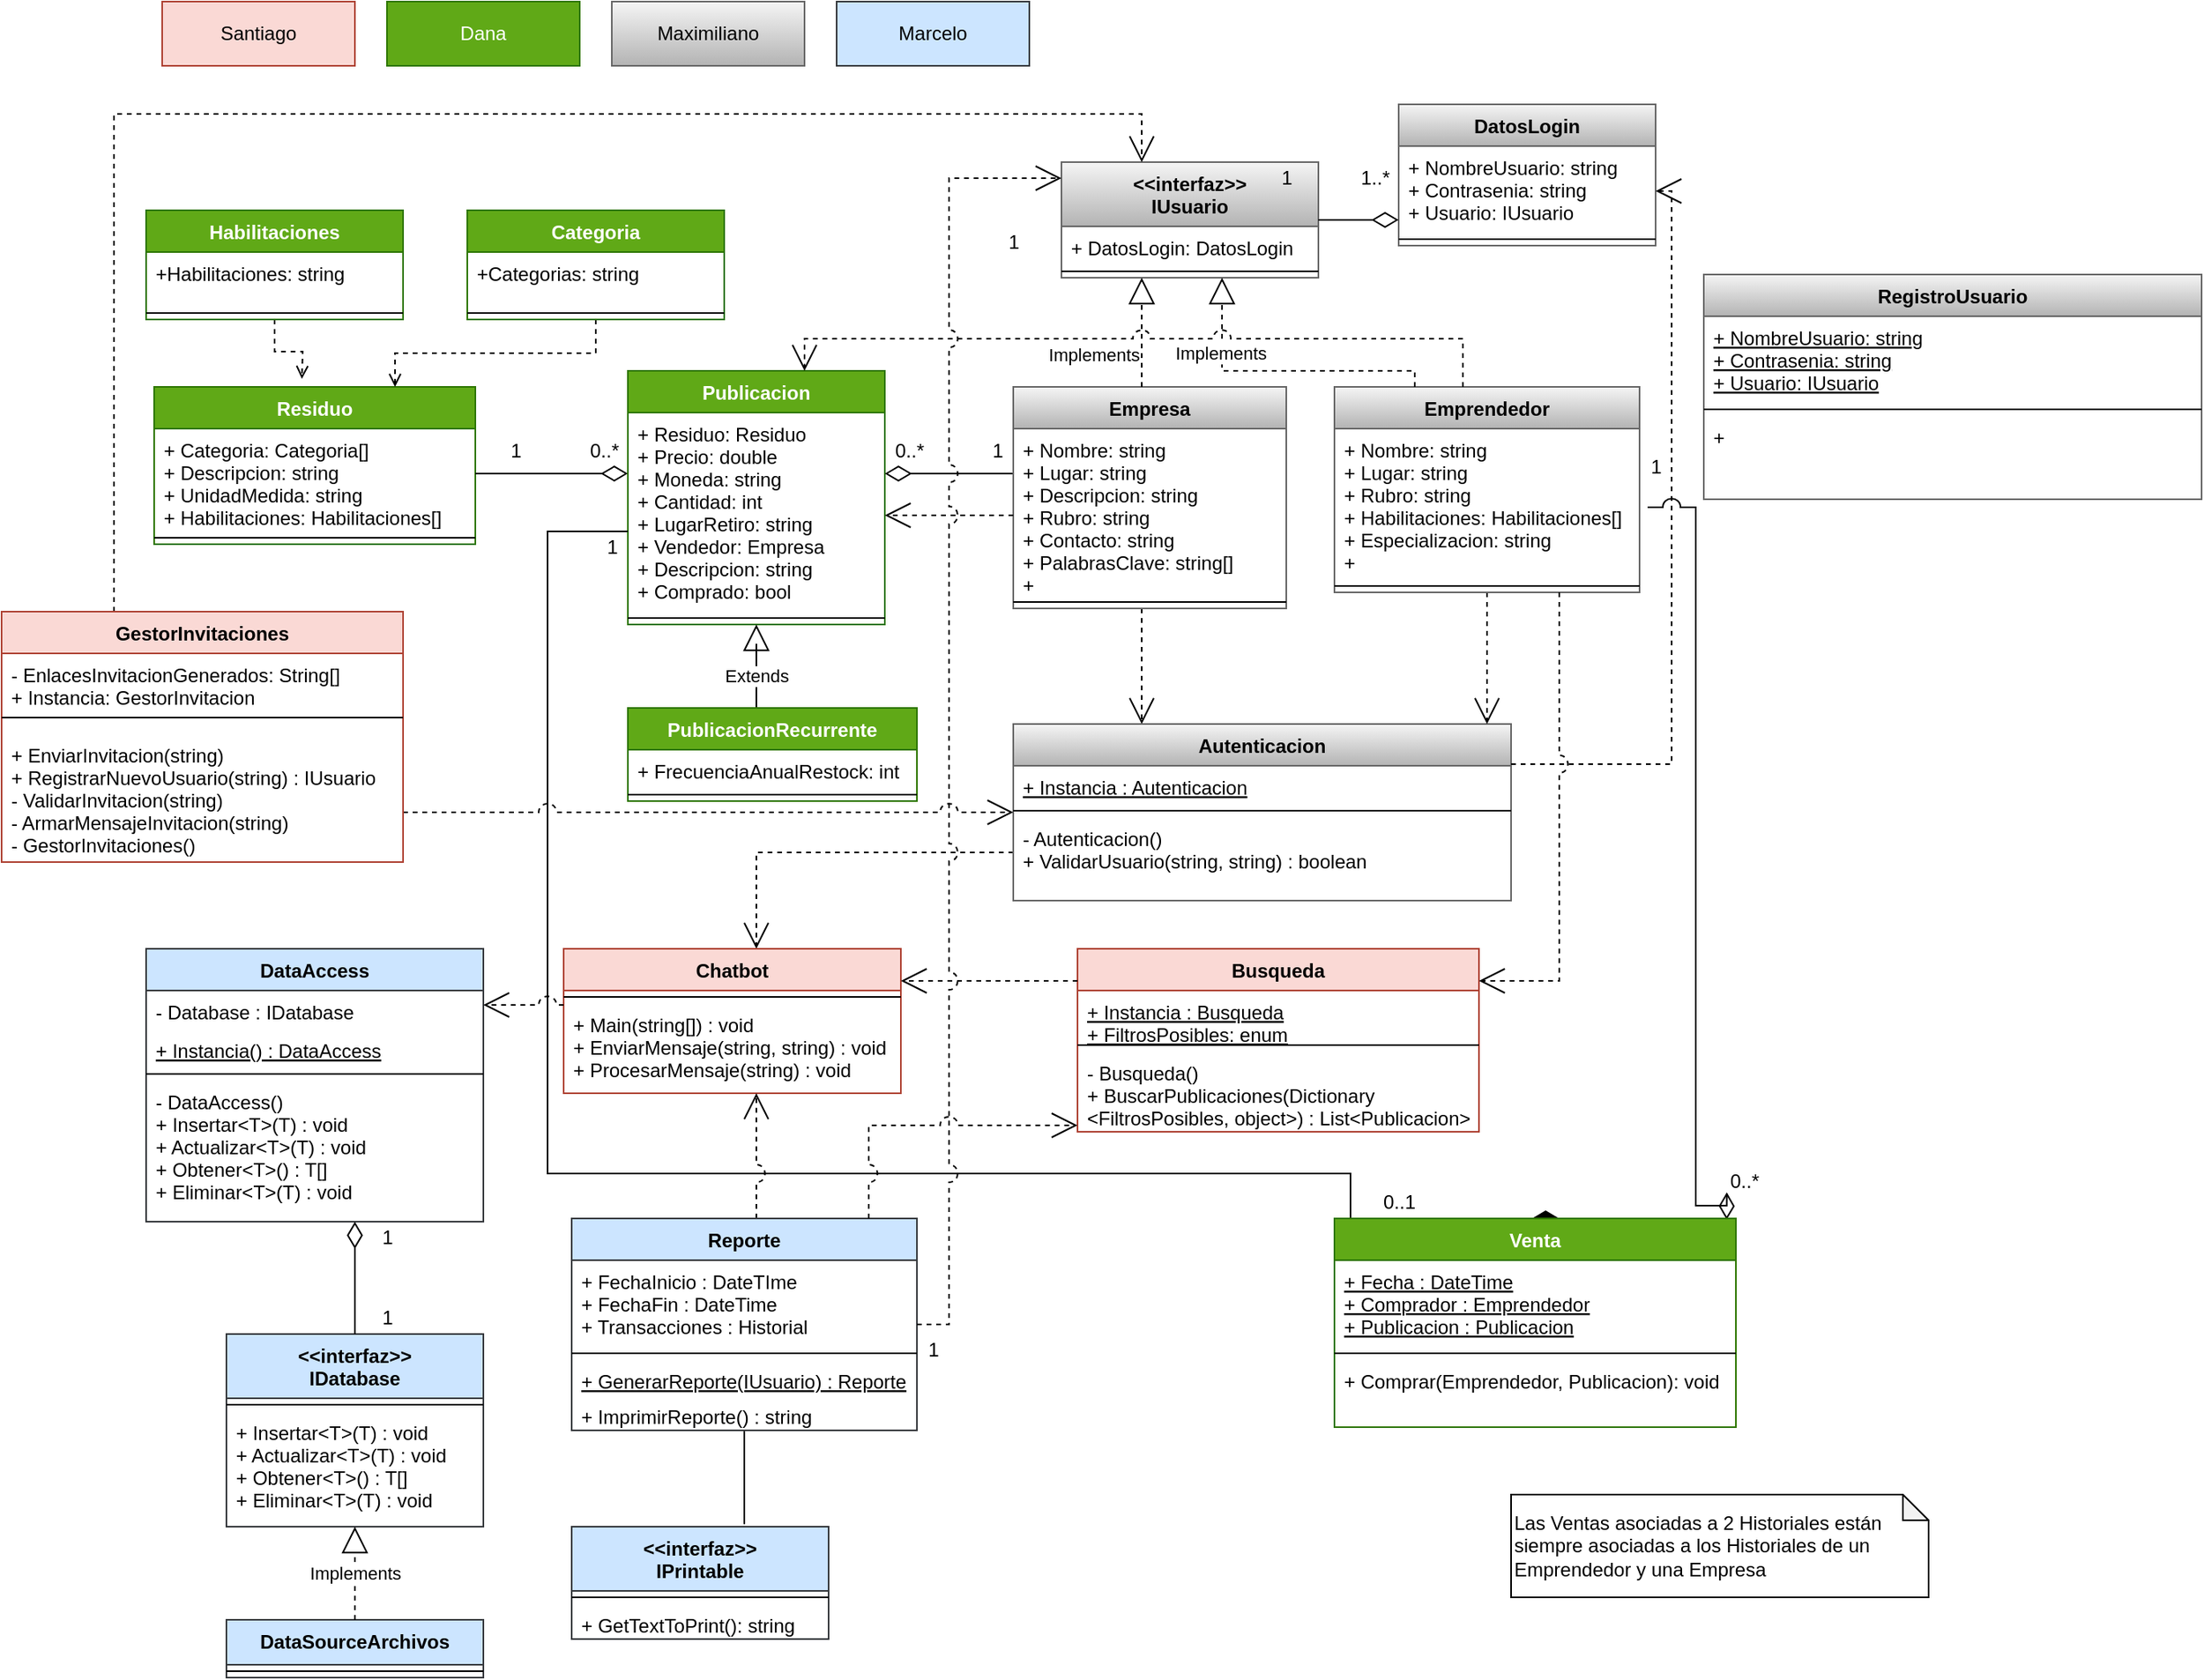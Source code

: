 <mxfile>
    <diagram id="C5RBs43oDa-KdzZeNtuy" name="Page-1">
        <mxGraphModel dx="1275" dy="1504" grid="1" gridSize="10" guides="1" tooltips="1" connect="1" arrows="1" fold="1" page="1" pageScale="1" pageWidth="827" pageHeight="1169" math="0" shadow="0">
            <root>
                <mxCell id="WIyWlLk6GJQsqaUBKTNV-0"/>
                <mxCell id="WIyWlLk6GJQsqaUBKTNV-1" parent="WIyWlLk6GJQsqaUBKTNV-0"/>
                <mxCell id="Sy4ABJMf8QMetGnbk_ve-0" value="Residuo" style="swimlane;fontStyle=1;align=center;verticalAlign=top;childLayout=stackLayout;horizontal=1;startSize=26;horizontalStack=0;resizeParent=1;resizeParentMax=0;resizeLast=0;collapsible=1;marginBottom=0;hachureGap=4;pointerEvents=0;fillColor=#60a917;strokeColor=#2D7600;fontColor=#ffffff;" parent="WIyWlLk6GJQsqaUBKTNV-1" vertex="1">
                    <mxGeometry x="85" y="80" width="200" height="98" as="geometry"/>
                </mxCell>
                <mxCell id="Sy4ABJMf8QMetGnbk_ve-1" value="+ Categoria: Categoria[]&#10;+ Descripcion: string&#10;+ UnidadMedida: string&#10;+ Habilitaciones: Habilitaciones[]" style="text;strokeColor=none;fillColor=none;align=left;verticalAlign=top;spacingLeft=4;spacingRight=4;overflow=hidden;rotatable=0;points=[[0,0.5],[1,0.5]];portConstraint=eastwest;" parent="Sy4ABJMf8QMetGnbk_ve-0" vertex="1">
                    <mxGeometry y="26" width="200" height="64" as="geometry"/>
                </mxCell>
                <mxCell id="Sy4ABJMf8QMetGnbk_ve-2" value="" style="line;strokeWidth=1;fillColor=none;align=left;verticalAlign=middle;spacingTop=-1;spacingLeft=3;spacingRight=3;rotatable=0;labelPosition=right;points=[];portConstraint=eastwest;" parent="Sy4ABJMf8QMetGnbk_ve-0" vertex="1">
                    <mxGeometry y="90" width="200" height="8" as="geometry"/>
                </mxCell>
                <mxCell id="Sy4ABJMf8QMetGnbk_ve-21" style="edgeStyle=orthogonalEdgeStyle;rounded=0;orthogonalLoop=1;jettySize=auto;html=1;endArrow=diamondThin;endFill=0;startSize=14;endSize=14;sourcePerimeterSpacing=0;targetPerimeterSpacing=0;" parent="WIyWlLk6GJQsqaUBKTNV-1" source="Sy4ABJMf8QMetGnbk_ve-0" target="Sy4ABJMf8QMetGnbk_ve-4" edge="1">
                    <mxGeometry relative="1" as="geometry">
                        <Array as="points">
                            <mxPoint x="330" y="134"/>
                            <mxPoint x="330" y="134"/>
                        </Array>
                    </mxGeometry>
                </mxCell>
                <mxCell id="Sy4ABJMf8QMetGnbk_ve-4" value="Publicacion" style="swimlane;fontStyle=1;align=center;verticalAlign=top;childLayout=stackLayout;horizontal=1;startSize=26;horizontalStack=0;resizeParent=1;resizeParentMax=0;resizeLast=0;collapsible=1;marginBottom=0;hachureGap=4;pointerEvents=0;fillColor=#60a917;strokeColor=#2D7600;fontColor=#ffffff;" parent="WIyWlLk6GJQsqaUBKTNV-1" vertex="1">
                    <mxGeometry x="380" y="70" width="160" height="158" as="geometry">
                        <mxRectangle x="380" y="80" width="100" height="26" as="alternateBounds"/>
                    </mxGeometry>
                </mxCell>
                <mxCell id="Sy4ABJMf8QMetGnbk_ve-5" value="+ Residuo: Residuo&#10;+ Precio: double&#10;+ Moneda: string&#10;+ Cantidad: int&#10;+ LugarRetiro: string&#10;+ Vendedor: Empresa&#10;+ Descripcion: string&#10;+ Comprado: bool" style="text;strokeColor=none;fillColor=none;align=left;verticalAlign=top;spacingLeft=4;spacingRight=4;overflow=hidden;rotatable=0;points=[[0,0.5],[1,0.5]];portConstraint=eastwest;" parent="Sy4ABJMf8QMetGnbk_ve-4" vertex="1">
                    <mxGeometry y="26" width="160" height="124" as="geometry"/>
                </mxCell>
                <mxCell id="Sy4ABJMf8QMetGnbk_ve-6" value="" style="line;strokeWidth=1;fillColor=none;align=left;verticalAlign=middle;spacingTop=-1;spacingLeft=3;spacingRight=3;rotatable=0;labelPosition=right;points=[];portConstraint=eastwest;" parent="Sy4ABJMf8QMetGnbk_ve-4" vertex="1">
                    <mxGeometry y="150" width="160" height="8" as="geometry"/>
                </mxCell>
                <mxCell id="Sy4ABJMf8QMetGnbk_ve-22" value="Extends" style="edgeStyle=orthogonalEdgeStyle;rounded=0;orthogonalLoop=1;jettySize=auto;html=1;endArrow=block;endFill=0;startSize=14;endSize=14;sourcePerimeterSpacing=0;targetPerimeterSpacing=0;" parent="WIyWlLk6GJQsqaUBKTNV-1" source="Sy4ABJMf8QMetGnbk_ve-8" target="Sy4ABJMf8QMetGnbk_ve-4" edge="1">
                    <mxGeometry x="-0.231" relative="1" as="geometry">
                        <Array as="points">
                            <mxPoint x="460" y="240"/>
                            <mxPoint x="460" y="240"/>
                        </Array>
                        <mxPoint as="offset"/>
                    </mxGeometry>
                </mxCell>
                <mxCell id="Sy4ABJMf8QMetGnbk_ve-8" value="PublicacionRecurrente" style="swimlane;fontStyle=1;align=center;verticalAlign=top;childLayout=stackLayout;horizontal=1;startSize=26;horizontalStack=0;resizeParent=1;resizeParentMax=0;resizeLast=0;collapsible=1;marginBottom=0;hachureGap=4;pointerEvents=0;fillColor=#60a917;strokeColor=#2D7600;fontColor=#ffffff;" parent="WIyWlLk6GJQsqaUBKTNV-1" vertex="1">
                    <mxGeometry x="380" y="280" width="180" height="58" as="geometry"/>
                </mxCell>
                <mxCell id="Sy4ABJMf8QMetGnbk_ve-9" value="+ FrecuenciaAnualRestock: int" style="text;strokeColor=none;fillColor=none;align=left;verticalAlign=top;spacingLeft=4;spacingRight=4;overflow=hidden;rotatable=0;points=[[0,0.5],[1,0.5]];portConstraint=eastwest;" parent="Sy4ABJMf8QMetGnbk_ve-8" vertex="1">
                    <mxGeometry y="26" width="180" height="24" as="geometry"/>
                </mxCell>
                <mxCell id="Sy4ABJMf8QMetGnbk_ve-10" value="" style="line;strokeWidth=1;fillColor=none;align=left;verticalAlign=middle;spacingTop=-1;spacingLeft=3;spacingRight=3;rotatable=0;labelPosition=right;points=[];portConstraint=eastwest;" parent="Sy4ABJMf8QMetGnbk_ve-8" vertex="1">
                    <mxGeometry y="50" width="180" height="8" as="geometry"/>
                </mxCell>
                <mxCell id="Sy4ABJMf8QMetGnbk_ve-25" style="edgeStyle=orthogonalEdgeStyle;rounded=0;orthogonalLoop=1;jettySize=auto;html=1;endArrow=diamondThin;endFill=0;startSize=14;endSize=14;sourcePerimeterSpacing=0;targetPerimeterSpacing=0;" parent="WIyWlLk6GJQsqaUBKTNV-1" source="Sy4ABJMf8QMetGnbk_ve-14" target="Sy4ABJMf8QMetGnbk_ve-4" edge="1">
                    <mxGeometry relative="1" as="geometry">
                        <Array as="points">
                            <mxPoint x="600" y="134"/>
                            <mxPoint x="600" y="134"/>
                        </Array>
                    </mxGeometry>
                </mxCell>
                <mxCell id="Sy4ABJMf8QMetGnbk_ve-28" style="edgeStyle=orthogonalEdgeStyle;rounded=0;orthogonalLoop=1;jettySize=auto;html=1;endArrow=open;endFill=0;startSize=14;endSize=14;sourcePerimeterSpacing=0;targetPerimeterSpacing=0;dashed=1;" parent="WIyWlLk6GJQsqaUBKTNV-1" source="Sy4ABJMf8QMetGnbk_ve-14" target="Sy4ABJMf8QMetGnbk_ve-17" edge="1">
                    <mxGeometry relative="1" as="geometry">
                        <mxPoint x="700" y="270" as="targetPoint"/>
                        <Array as="points">
                            <mxPoint x="700" y="240"/>
                            <mxPoint x="700" y="240"/>
                        </Array>
                    </mxGeometry>
                </mxCell>
                <mxCell id="Sy4ABJMf8QMetGnbk_ve-14" value="Empresa" style="swimlane;fontStyle=1;align=center;verticalAlign=top;childLayout=stackLayout;horizontal=1;startSize=26;horizontalStack=0;resizeParent=1;resizeParentMax=0;resizeLast=0;collapsible=1;marginBottom=0;hachureGap=4;pointerEvents=0;gradientColor=#b3b3b3;fillColor=#f5f5f5;strokeColor=#666666;" parent="WIyWlLk6GJQsqaUBKTNV-1" vertex="1">
                    <mxGeometry x="620" y="80" width="170" height="138" as="geometry"/>
                </mxCell>
                <mxCell id="Sy4ABJMf8QMetGnbk_ve-15" value="+ Nombre: string&#10;+ Lugar: string&#10;+ Descripcion: string&#10;+ Rubro: string&#10;+ Contacto: string&#10;+ PalabrasClave: string[]&#10;+ " style="text;strokeColor=none;fillColor=none;align=left;verticalAlign=top;spacingLeft=4;spacingRight=4;overflow=hidden;rotatable=0;points=[[0,0.5],[1,0.5]];portConstraint=eastwest;" parent="Sy4ABJMf8QMetGnbk_ve-14" vertex="1">
                    <mxGeometry y="26" width="170" height="104" as="geometry"/>
                </mxCell>
                <mxCell id="Sy4ABJMf8QMetGnbk_ve-16" value="" style="line;strokeWidth=1;fillColor=none;align=left;verticalAlign=middle;spacingTop=-1;spacingLeft=3;spacingRight=3;rotatable=0;labelPosition=right;points=[];portConstraint=eastwest;" parent="Sy4ABJMf8QMetGnbk_ve-14" vertex="1">
                    <mxGeometry y="130" width="170" height="8" as="geometry"/>
                </mxCell>
                <mxCell id="Sy4ABJMf8QMetGnbk_ve-117" style="edgeStyle=orthogonalEdgeStyle;rounded=0;jumpStyle=arc;jumpSize=11;orthogonalLoop=1;jettySize=auto;html=1;dashed=1;endArrow=open;endFill=0;startSize=14;endSize=14;sourcePerimeterSpacing=0;targetPerimeterSpacing=0;" parent="WIyWlLk6GJQsqaUBKTNV-1" source="Sy4ABJMf8QMetGnbk_ve-17" target="Sy4ABJMf8QMetGnbk_ve-45" edge="1">
                    <mxGeometry relative="1" as="geometry">
                        <Array as="points">
                            <mxPoint x="460" y="370"/>
                        </Array>
                    </mxGeometry>
                </mxCell>
                <mxCell id="Sy4ABJMf8QMetGnbk_ve-17" value="Autenticacion" style="swimlane;fontStyle=1;align=center;verticalAlign=top;childLayout=stackLayout;horizontal=1;startSize=26;horizontalStack=0;resizeParent=1;resizeParentMax=0;resizeLast=0;collapsible=1;marginBottom=0;hachureGap=4;pointerEvents=0;fillColor=#f5f5f5;strokeColor=#666666;gradientColor=#b3b3b3;" parent="WIyWlLk6GJQsqaUBKTNV-1" vertex="1">
                    <mxGeometry x="620" y="290" width="310" height="110" as="geometry"/>
                </mxCell>
                <mxCell id="Sy4ABJMf8QMetGnbk_ve-18" value="+ Instancia : Autenticacion" style="text;strokeColor=none;fillColor=none;align=left;verticalAlign=top;spacingLeft=4;spacingRight=4;overflow=hidden;rotatable=0;points=[[0,0.5],[1,0.5]];portConstraint=eastwest;fontStyle=4" parent="Sy4ABJMf8QMetGnbk_ve-17" vertex="1">
                    <mxGeometry y="26" width="310" height="24" as="geometry"/>
                </mxCell>
                <mxCell id="Sy4ABJMf8QMetGnbk_ve-19" value="" style="line;strokeWidth=1;fillColor=none;align=left;verticalAlign=middle;spacingTop=-1;spacingLeft=3;spacingRight=3;rotatable=0;labelPosition=right;points=[];portConstraint=eastwest;" parent="Sy4ABJMf8QMetGnbk_ve-17" vertex="1">
                    <mxGeometry y="50" width="310" height="8" as="geometry"/>
                </mxCell>
                <mxCell id="Sy4ABJMf8QMetGnbk_ve-20" value="- Autenticacion()&#10;+ ValidarUsuario(string, string) : boolean" style="text;strokeColor=none;fillColor=none;align=left;verticalAlign=top;spacingLeft=4;spacingRight=4;overflow=hidden;rotatable=0;points=[[0,0.5],[1,0.5]];portConstraint=eastwest;" parent="Sy4ABJMf8QMetGnbk_ve-17" vertex="1">
                    <mxGeometry y="58" width="310" height="52" as="geometry"/>
                </mxCell>
                <mxCell id="Sy4ABJMf8QMetGnbk_ve-23" value="1" style="text;html=1;align=center;verticalAlign=middle;resizable=0;points=[];autosize=1;strokeColor=none;fillColor=none;" parent="WIyWlLk6GJQsqaUBKTNV-1" vertex="1">
                    <mxGeometry x="300" y="110" width="20" height="20" as="geometry"/>
                </mxCell>
                <mxCell id="Sy4ABJMf8QMetGnbk_ve-24" value="0..*" style="text;html=1;align=center;verticalAlign=middle;resizable=0;points=[];autosize=1;strokeColor=none;fillColor=none;" parent="WIyWlLk6GJQsqaUBKTNV-1" vertex="1">
                    <mxGeometry x="350" y="110" width="30" height="20" as="geometry"/>
                </mxCell>
                <mxCell id="Sy4ABJMf8QMetGnbk_ve-26" value="0..*" style="text;html=1;align=center;verticalAlign=middle;resizable=0;points=[];autosize=1;strokeColor=none;fillColor=none;" parent="WIyWlLk6GJQsqaUBKTNV-1" vertex="1">
                    <mxGeometry x="540" y="110" width="30" height="20" as="geometry"/>
                </mxCell>
                <mxCell id="Sy4ABJMf8QMetGnbk_ve-27" value="1" style="text;html=1;align=center;verticalAlign=middle;resizable=0;points=[];autosize=1;strokeColor=none;fillColor=none;" parent="WIyWlLk6GJQsqaUBKTNV-1" vertex="1">
                    <mxGeometry x="600" y="110" width="20" height="20" as="geometry"/>
                </mxCell>
                <mxCell id="Sy4ABJMf8QMetGnbk_ve-35" style="edgeStyle=orthogonalEdgeStyle;rounded=0;orthogonalLoop=1;jettySize=auto;html=1;dashed=1;endArrow=open;endFill=0;startSize=14;endSize=14;sourcePerimeterSpacing=0;targetPerimeterSpacing=0;" parent="WIyWlLk6GJQsqaUBKTNV-1" source="Sy4ABJMf8QMetGnbk_ve-29" target="Sy4ABJMf8QMetGnbk_ve-17" edge="1">
                    <mxGeometry relative="1" as="geometry">
                        <Array as="points">
                            <mxPoint x="870" y="200"/>
                            <mxPoint x="870" y="200"/>
                        </Array>
                    </mxGeometry>
                </mxCell>
                <mxCell id="Sy4ABJMf8QMetGnbk_ve-29" value="Emprendedor" style="swimlane;fontStyle=1;align=center;verticalAlign=top;childLayout=stackLayout;horizontal=1;startSize=26;horizontalStack=0;resizeParent=1;resizeParentMax=0;resizeLast=0;collapsible=1;marginBottom=0;hachureGap=4;pointerEvents=0;gradientColor=#b3b3b3;fillColor=#f5f5f5;strokeColor=#666666;" parent="WIyWlLk6GJQsqaUBKTNV-1" vertex="1">
                    <mxGeometry x="820" y="80" width="190" height="128" as="geometry"/>
                </mxCell>
                <mxCell id="Sy4ABJMf8QMetGnbk_ve-30" value="+ Nombre: string&#10;+ Lugar: string&#10;+ Rubro: string&#10;+ Habilitaciones: Habilitaciones[]&#10;+ Especializacion: string&#10;+" style="text;strokeColor=none;fillColor=none;align=left;verticalAlign=top;spacingLeft=4;spacingRight=4;overflow=hidden;rotatable=0;points=[[0,0.5],[1,0.5]];portConstraint=eastwest;" parent="Sy4ABJMf8QMetGnbk_ve-29" vertex="1">
                    <mxGeometry y="26" width="190" height="94" as="geometry"/>
                </mxCell>
                <mxCell id="Sy4ABJMf8QMetGnbk_ve-31" value="" style="line;strokeWidth=1;fillColor=none;align=left;verticalAlign=middle;spacingTop=-1;spacingLeft=3;spacingRight=3;rotatable=0;labelPosition=right;points=[];portConstraint=eastwest;" parent="Sy4ABJMf8QMetGnbk_ve-29" vertex="1">
                    <mxGeometry y="120" width="190" height="8" as="geometry"/>
                </mxCell>
                <mxCell id="Sy4ABJMf8QMetGnbk_ve-32" value="&lt;&lt;interfaz&gt;&gt;&#10;IUsuario" style="swimlane;fontStyle=1;align=center;verticalAlign=top;childLayout=stackLayout;horizontal=1;startSize=40;horizontalStack=0;resizeParent=1;resizeParentMax=0;resizeLast=0;collapsible=1;marginBottom=0;hachureGap=4;pointerEvents=0;gradientColor=#b3b3b3;fillColor=#f5f5f5;strokeColor=#666666;" parent="WIyWlLk6GJQsqaUBKTNV-1" vertex="1">
                    <mxGeometry x="650" y="-60" width="160" height="72" as="geometry"/>
                </mxCell>
                <mxCell id="Sy4ABJMf8QMetGnbk_ve-33" value="+ DatosLogin: DatosLogin" style="text;strokeColor=none;fillColor=none;align=left;verticalAlign=top;spacingLeft=4;spacingRight=4;overflow=hidden;rotatable=0;points=[[0,0.5],[1,0.5]];portConstraint=eastwest;" parent="Sy4ABJMf8QMetGnbk_ve-32" vertex="1">
                    <mxGeometry y="40" width="160" height="24" as="geometry"/>
                </mxCell>
                <mxCell id="Sy4ABJMf8QMetGnbk_ve-34" value="" style="line;strokeWidth=1;fillColor=none;align=left;verticalAlign=middle;spacingTop=-1;spacingLeft=3;spacingRight=3;rotatable=0;labelPosition=right;points=[];portConstraint=eastwest;" parent="Sy4ABJMf8QMetGnbk_ve-32" vertex="1">
                    <mxGeometry y="64" width="160" height="8" as="geometry"/>
                </mxCell>
                <mxCell id="Sy4ABJMf8QMetGnbk_ve-36" value="Implements" style="edgeStyle=orthogonalEdgeStyle;rounded=0;orthogonalLoop=1;jettySize=auto;html=1;endArrow=block;endFill=0;startSize=14;endSize=14;sourcePerimeterSpacing=0;targetPerimeterSpacing=0;dashed=1;" parent="WIyWlLk6GJQsqaUBKTNV-1" source="Sy4ABJMf8QMetGnbk_ve-14" target="Sy4ABJMf8QMetGnbk_ve-32" edge="1">
                    <mxGeometry x="-0.412" y="30" relative="1" as="geometry">
                        <mxPoint x="470" y="270" as="sourcePoint"/>
                        <mxPoint x="470" y="198" as="targetPoint"/>
                        <Array as="points">
                            <mxPoint x="700" y="40"/>
                            <mxPoint x="700" y="40"/>
                        </Array>
                        <mxPoint as="offset"/>
                    </mxGeometry>
                </mxCell>
                <mxCell id="Sy4ABJMf8QMetGnbk_ve-37" style="edgeStyle=orthogonalEdgeStyle;rounded=0;orthogonalLoop=1;jettySize=auto;html=1;endArrow=block;endFill=0;startSize=14;endSize=14;sourcePerimeterSpacing=0;targetPerimeterSpacing=0;dashed=1;" parent="WIyWlLk6GJQsqaUBKTNV-1" source="Sy4ABJMf8QMetGnbk_ve-29" target="Sy4ABJMf8QMetGnbk_ve-32" edge="1">
                    <mxGeometry relative="1" as="geometry">
                        <mxPoint x="710" y="90" as="sourcePoint"/>
                        <mxPoint x="710" y="22" as="targetPoint"/>
                        <Array as="points">
                            <mxPoint x="870" y="70"/>
                            <mxPoint x="750" y="70"/>
                        </Array>
                    </mxGeometry>
                </mxCell>
                <mxCell id="n3mDDNpbBrynmApSV0Kz-1" value="Implements" style="edgeLabel;html=1;align=center;verticalAlign=middle;resizable=0;points=[];" parent="Sy4ABJMf8QMetGnbk_ve-37" vertex="1" connectable="0">
                    <mxGeometry x="0.5" y="1" relative="1" as="geometry">
                        <mxPoint as="offset"/>
                    </mxGeometry>
                </mxCell>
                <mxCell id="Sy4ABJMf8QMetGnbk_ve-38" value="DatosLogin" style="swimlane;fontStyle=1;align=center;verticalAlign=top;childLayout=stackLayout;horizontal=1;startSize=26;horizontalStack=0;resizeParent=1;resizeParentMax=0;resizeLast=0;collapsible=1;marginBottom=0;hachureGap=4;pointerEvents=0;gradientColor=#b3b3b3;fillColor=#f5f5f5;strokeColor=#666666;" parent="WIyWlLk6GJQsqaUBKTNV-1" vertex="1">
                    <mxGeometry x="860" y="-96" width="160" height="88" as="geometry"/>
                </mxCell>
                <mxCell id="Sy4ABJMf8QMetGnbk_ve-39" value="+ NombreUsuario: string&#10;+ Contrasenia: string&#10;+ Usuario: IUsuario" style="text;strokeColor=none;fillColor=none;align=left;verticalAlign=top;spacingLeft=4;spacingRight=4;overflow=hidden;rotatable=0;points=[[0,0.5],[1,0.5]];portConstraint=eastwest;" parent="Sy4ABJMf8QMetGnbk_ve-38" vertex="1">
                    <mxGeometry y="26" width="160" height="54" as="geometry"/>
                </mxCell>
                <mxCell id="Sy4ABJMf8QMetGnbk_ve-40" value="" style="line;strokeWidth=1;fillColor=none;align=left;verticalAlign=middle;spacingTop=-1;spacingLeft=3;spacingRight=3;rotatable=0;labelPosition=right;points=[];portConstraint=eastwest;" parent="Sy4ABJMf8QMetGnbk_ve-38" vertex="1">
                    <mxGeometry y="80" width="160" height="8" as="geometry"/>
                </mxCell>
                <mxCell id="Sy4ABJMf8QMetGnbk_ve-42" style="edgeStyle=orthogonalEdgeStyle;rounded=0;orthogonalLoop=1;jettySize=auto;html=1;endArrow=diamondThin;endFill=0;startSize=14;endSize=14;sourcePerimeterSpacing=0;targetPerimeterSpacing=0;" parent="WIyWlLk6GJQsqaUBKTNV-1" source="Sy4ABJMf8QMetGnbk_ve-32" target="Sy4ABJMf8QMetGnbk_ve-38" edge="1">
                    <mxGeometry relative="1" as="geometry">
                        <mxPoint x="310" y="144" as="sourcePoint"/>
                        <mxPoint x="390" y="144" as="targetPoint"/>
                        <Array as="points">
                            <mxPoint x="810" y="-30"/>
                            <mxPoint x="810" y="-30"/>
                        </Array>
                    </mxGeometry>
                </mxCell>
                <mxCell id="Sy4ABJMf8QMetGnbk_ve-43" value="1" style="text;html=1;align=center;verticalAlign=middle;resizable=0;points=[];autosize=1;strokeColor=none;fillColor=none;" parent="WIyWlLk6GJQsqaUBKTNV-1" vertex="1">
                    <mxGeometry x="780" y="-60" width="20" height="20" as="geometry"/>
                </mxCell>
                <mxCell id="Sy4ABJMf8QMetGnbk_ve-44" value="1..*" style="text;html=1;align=center;verticalAlign=middle;resizable=0;points=[];autosize=1;strokeColor=none;fillColor=none;" parent="WIyWlLk6GJQsqaUBKTNV-1" vertex="1">
                    <mxGeometry x="830" y="-60" width="30" height="20" as="geometry"/>
                </mxCell>
                <mxCell id="Sy4ABJMf8QMetGnbk_ve-45" value="Chatbot" style="swimlane;fontStyle=1;align=center;verticalAlign=top;childLayout=stackLayout;horizontal=1;startSize=26;horizontalStack=0;resizeParent=1;resizeParentMax=0;resizeLast=0;collapsible=1;marginBottom=0;hachureGap=4;pointerEvents=0;fillColor=#fad9d5;strokeColor=#ae4132;" parent="WIyWlLk6GJQsqaUBKTNV-1" vertex="1">
                    <mxGeometry x="340" y="430" width="210" height="90" as="geometry"/>
                </mxCell>
                <mxCell id="Sy4ABJMf8QMetGnbk_ve-47" value="" style="line;strokeWidth=1;fillColor=none;align=left;verticalAlign=middle;spacingTop=-1;spacingLeft=3;spacingRight=3;rotatable=0;labelPosition=right;points=[];portConstraint=eastwest;" parent="Sy4ABJMf8QMetGnbk_ve-45" vertex="1">
                    <mxGeometry y="26" width="210" height="8" as="geometry"/>
                </mxCell>
                <mxCell id="Sy4ABJMf8QMetGnbk_ve-48" value="+ Main(string[]) : void&#10;+ EnviarMensaje(string, string) : void&#10;+ ProcesarMensaje(string) : void" style="text;strokeColor=none;fillColor=none;align=left;verticalAlign=top;spacingLeft=4;spacingRight=4;overflow=hidden;rotatable=0;points=[[0,0.5],[1,0.5]];portConstraint=eastwest;" parent="Sy4ABJMf8QMetGnbk_ve-45" vertex="1">
                    <mxGeometry y="34" width="210" height="56" as="geometry"/>
                </mxCell>
                <mxCell id="Sy4ABJMf8QMetGnbk_ve-49" value="Busqueda" style="swimlane;fontStyle=1;align=center;verticalAlign=top;childLayout=stackLayout;horizontal=1;startSize=26;horizontalStack=0;resizeParent=1;resizeParentMax=0;resizeLast=0;collapsible=1;marginBottom=0;hachureGap=4;pointerEvents=0;fillColor=#fad9d5;strokeColor=#ae4132;" parent="WIyWlLk6GJQsqaUBKTNV-1" vertex="1">
                    <mxGeometry x="660" y="430" width="250" height="114" as="geometry"/>
                </mxCell>
                <mxCell id="Sy4ABJMf8QMetGnbk_ve-55" value="+ Instancia : Busqueda&#10;+ FiltrosPosibles: enum" style="text;strokeColor=none;fillColor=none;align=left;verticalAlign=top;spacingLeft=4;spacingRight=4;overflow=hidden;rotatable=0;points=[[0,0.5],[1,0.5]];portConstraint=eastwest;fontStyle=4" parent="Sy4ABJMf8QMetGnbk_ve-49" vertex="1">
                    <mxGeometry y="26" width="250" height="30" as="geometry"/>
                </mxCell>
                <mxCell id="Sy4ABJMf8QMetGnbk_ve-50" value="" style="line;strokeWidth=1;fillColor=none;align=left;verticalAlign=middle;spacingTop=-1;spacingLeft=3;spacingRight=3;rotatable=0;labelPosition=right;points=[];portConstraint=eastwest;" parent="Sy4ABJMf8QMetGnbk_ve-49" vertex="1">
                    <mxGeometry y="56" width="250" height="8" as="geometry"/>
                </mxCell>
                <mxCell id="Sy4ABJMf8QMetGnbk_ve-51" value="- Busqueda()&#10;+ BuscarPublicaciones(Dictionary&#10;&lt;FiltrosPosibles, object&gt;) : List&lt;Publicacion&gt;" style="text;strokeColor=none;fillColor=none;align=left;verticalAlign=top;spacingLeft=4;spacingRight=4;overflow=hidden;rotatable=0;points=[[0,0.5],[1,0.5]];portConstraint=eastwest;" parent="Sy4ABJMf8QMetGnbk_ve-49" vertex="1">
                    <mxGeometry y="64" width="250" height="50" as="geometry"/>
                </mxCell>
                <mxCell id="Sy4ABJMf8QMetGnbk_ve-57" style="edgeStyle=orthogonalEdgeStyle;rounded=0;orthogonalLoop=1;jettySize=auto;html=1;dashed=1;endArrow=open;endFill=0;startSize=14;endSize=14;sourcePerimeterSpacing=0;targetPerimeterSpacing=0;" parent="WIyWlLk6GJQsqaUBKTNV-1" source="Sy4ABJMf8QMetGnbk_ve-17" target="Sy4ABJMf8QMetGnbk_ve-38" edge="1">
                    <mxGeometry relative="1" as="geometry">
                        <mxPoint x="880" y="198" as="sourcePoint"/>
                        <mxPoint x="880" y="270" as="targetPoint"/>
                        <Array as="points">
                            <mxPoint x="1030" y="315"/>
                            <mxPoint x="1030" y="-42"/>
                        </Array>
                    </mxGeometry>
                </mxCell>
                <mxCell id="Sy4ABJMf8QMetGnbk_ve-58" style="edgeStyle=orthogonalEdgeStyle;rounded=0;orthogonalLoop=1;jettySize=auto;html=1;endArrow=open;endFill=0;startSize=14;endSize=14;sourcePerimeterSpacing=0;targetPerimeterSpacing=0;dashed=1;" parent="WIyWlLk6GJQsqaUBKTNV-1" source="Sy4ABJMf8QMetGnbk_ve-49" target="Sy4ABJMf8QMetGnbk_ve-45" edge="1">
                    <mxGeometry relative="1" as="geometry">
                        <mxPoint x="710" y="198" as="sourcePoint"/>
                        <mxPoint x="710" y="270" as="targetPoint"/>
                        <Array as="points">
                            <mxPoint x="630" y="450"/>
                            <mxPoint x="630" y="450"/>
                        </Array>
                    </mxGeometry>
                </mxCell>
                <mxCell id="Sy4ABJMf8QMetGnbk_ve-59" value="&lt;&lt;interfaz&gt;&gt;&#10;IDatabase" style="swimlane;fontStyle=1;align=center;verticalAlign=top;childLayout=stackLayout;horizontal=1;startSize=40;horizontalStack=0;resizeParent=1;resizeParentMax=0;resizeLast=0;collapsible=1;marginBottom=0;hachureGap=4;pointerEvents=0;fillColor=#cce5ff;strokeColor=#36393d;" parent="WIyWlLk6GJQsqaUBKTNV-1" vertex="1">
                    <mxGeometry x="130" y="670" width="160" height="120" as="geometry"/>
                </mxCell>
                <mxCell id="Sy4ABJMf8QMetGnbk_ve-61" value="" style="line;strokeWidth=1;fillColor=none;align=left;verticalAlign=middle;spacingTop=-1;spacingLeft=3;spacingRight=3;rotatable=0;labelPosition=right;points=[];portConstraint=eastwest;" parent="Sy4ABJMf8QMetGnbk_ve-59" vertex="1">
                    <mxGeometry y="40" width="160" height="8" as="geometry"/>
                </mxCell>
                <mxCell id="Sy4ABJMf8QMetGnbk_ve-62" value="+ Insertar&lt;T&gt;(T) : void&#10;+ Actualizar&lt;T&gt;(T) : void&#10;+ Obtener&lt;T&gt;() : T[]&#10;+ Eliminar&lt;T&gt;(T) : void" style="text;strokeColor=none;fillColor=none;align=left;verticalAlign=top;spacingLeft=4;spacingRight=4;overflow=hidden;rotatable=0;points=[[0,0.5],[1,0.5]];portConstraint=eastwest;" parent="Sy4ABJMf8QMetGnbk_ve-59" vertex="1">
                    <mxGeometry y="48" width="160" height="72" as="geometry"/>
                </mxCell>
                <mxCell id="Sy4ABJMf8QMetGnbk_ve-63" value="DataSourceArchivos" style="swimlane;fontStyle=1;align=center;verticalAlign=top;childLayout=stackLayout;horizontal=1;startSize=28;horizontalStack=0;resizeParent=1;resizeParentMax=0;resizeLast=0;collapsible=1;marginBottom=0;hachureGap=4;pointerEvents=0;fillColor=#cce5ff;strokeColor=#36393d;" parent="WIyWlLk6GJQsqaUBKTNV-1" vertex="1">
                    <mxGeometry x="130" y="848" width="160" height="36" as="geometry"/>
                </mxCell>
                <mxCell id="Sy4ABJMf8QMetGnbk_ve-64" value="" style="line;strokeWidth=1;fillColor=none;align=left;verticalAlign=middle;spacingTop=-1;spacingLeft=3;spacingRight=3;rotatable=0;labelPosition=right;points=[];portConstraint=eastwest;" parent="Sy4ABJMf8QMetGnbk_ve-63" vertex="1">
                    <mxGeometry y="28" width="160" height="8" as="geometry"/>
                </mxCell>
                <mxCell id="Sy4ABJMf8QMetGnbk_ve-67" value="Implements" style="edgeStyle=orthogonalEdgeStyle;rounded=0;orthogonalLoop=1;jettySize=auto;html=1;endArrow=block;endFill=0;startSize=14;endSize=14;sourcePerimeterSpacing=0;targetPerimeterSpacing=0;dashed=1;" parent="WIyWlLk6GJQsqaUBKTNV-1" source="Sy4ABJMf8QMetGnbk_ve-63" target="Sy4ABJMf8QMetGnbk_ve-59" edge="1">
                    <mxGeometry relative="1" as="geometry">
                        <mxPoint x="209.71" y="876" as="sourcePoint"/>
                        <mxPoint x="209.71" y="808" as="targetPoint"/>
                        <Array as="points"/>
                    </mxGeometry>
                </mxCell>
                <mxCell id="Sy4ABJMf8QMetGnbk_ve-68" style="edgeStyle=orthogonalEdgeStyle;rounded=0;orthogonalLoop=1;jettySize=auto;html=1;dashed=1;endArrow=open;endFill=0;startSize=14;endSize=14;sourcePerimeterSpacing=0;targetPerimeterSpacing=0;jumpStyle=arc;jumpSize=11;" parent="WIyWlLk6GJQsqaUBKTNV-1" source="Sy4ABJMf8QMetGnbk_ve-29" target="Sy4ABJMf8QMetGnbk_ve-49" edge="1">
                    <mxGeometry relative="1" as="geometry">
                        <Array as="points">
                            <mxPoint x="960" y="450"/>
                        </Array>
                    </mxGeometry>
                </mxCell>
                <mxCell id="Sy4ABJMf8QMetGnbk_ve-71" style="edgeStyle=orthogonalEdgeStyle;rounded=0;orthogonalLoop=1;jettySize=auto;html=1;endArrow=open;endFill=0;startSize=14;endSize=14;sourcePerimeterSpacing=0;targetPerimeterSpacing=0;dashed=1;" parent="WIyWlLk6GJQsqaUBKTNV-1" source="Sy4ABJMf8QMetGnbk_ve-14" target="Sy4ABJMf8QMetGnbk_ve-4" edge="1">
                    <mxGeometry relative="1" as="geometry">
                        <mxPoint x="710" y="230" as="sourcePoint"/>
                        <mxPoint x="710" y="270" as="targetPoint"/>
                        <Array as="points">
                            <mxPoint x="600" y="160"/>
                            <mxPoint x="600" y="160"/>
                        </Array>
                    </mxGeometry>
                </mxCell>
                <mxCell id="Sy4ABJMf8QMetGnbk_ve-72" style="edgeStyle=orthogonalEdgeStyle;rounded=0;jumpStyle=arc;jumpSize=11;orthogonalLoop=1;jettySize=auto;html=1;dashed=1;endArrow=open;endFill=0;startSize=14;endSize=14;sourcePerimeterSpacing=0;targetPerimeterSpacing=0;" parent="WIyWlLk6GJQsqaUBKTNV-1" source="Sy4ABJMf8QMetGnbk_ve-29" target="Sy4ABJMf8QMetGnbk_ve-4" edge="1">
                    <mxGeometry relative="1" as="geometry">
                        <Array as="points">
                            <mxPoint x="900" y="50"/>
                            <mxPoint x="490" y="50"/>
                        </Array>
                    </mxGeometry>
                </mxCell>
                <mxCell id="Sy4ABJMf8QMetGnbk_ve-82" value="0..*" style="text;html=1;align=center;verticalAlign=middle;resizable=0;points=[];autosize=1;strokeColor=none;fillColor=none;" parent="WIyWlLk6GJQsqaUBKTNV-1" vertex="1">
                    <mxGeometry x="1060" y="565" width="30" height="20" as="geometry"/>
                </mxCell>
                <mxCell id="Sy4ABJMf8QMetGnbk_ve-83" value="1" style="text;html=1;align=center;verticalAlign=middle;resizable=0;points=[];autosize=1;strokeColor=none;fillColor=none;" parent="WIyWlLk6GJQsqaUBKTNV-1" vertex="1">
                    <mxGeometry x="1010" y="120" width="20" height="20" as="geometry"/>
                </mxCell>
                <mxCell id="Sy4ABJMf8QMetGnbk_ve-81" style="edgeStyle=orthogonalEdgeStyle;rounded=0;jumpStyle=arc;jumpSize=11;orthogonalLoop=1;jettySize=auto;html=1;endArrow=diamondThin;endFill=0;startSize=14;endSize=14;sourcePerimeterSpacing=0;targetPerimeterSpacing=0;entryX=0.977;entryY=0.006;entryDx=0;entryDy=0;entryPerimeter=0;" parent="WIyWlLk6GJQsqaUBKTNV-1" edge="1" target="19">
                    <mxGeometry relative="1" as="geometry">
                        <Array as="points">
                            <mxPoint x="1045" y="155"/>
                            <mxPoint x="1045" y="590"/>
                            <mxPoint x="1064" y="590"/>
                        </Array>
                        <mxPoint x="1065.0" y="598" as="targetPoint"/>
                        <mxPoint x="1015" y="154.966" as="sourcePoint"/>
                    </mxGeometry>
                </mxCell>
                <mxCell id="Sy4ABJMf8QMetGnbk_ve-90" value="0..1" style="text;html=1;align=center;verticalAlign=middle;resizable=0;points=[];autosize=1;strokeColor=none;fillColor=none;" parent="WIyWlLk6GJQsqaUBKTNV-1" vertex="1">
                    <mxGeometry x="840" y="578" width="40" height="20" as="geometry"/>
                </mxCell>
                <mxCell id="Sy4ABJMf8QMetGnbk_ve-91" value="1" style="text;html=1;align=center;verticalAlign=middle;resizable=0;points=[];autosize=1;strokeColor=none;fillColor=none;" parent="WIyWlLk6GJQsqaUBKTNV-1" vertex="1">
                    <mxGeometry x="360" y="170" width="20" height="20" as="geometry"/>
                </mxCell>
                <mxCell id="Sy4ABJMf8QMetGnbk_ve-89" style="edgeStyle=orthogonalEdgeStyle;rounded=0;jumpStyle=arc;jumpSize=11;orthogonalLoop=1;jettySize=auto;html=1;endArrow=diamondThin;endFill=1;startSize=14;endSize=14;sourcePerimeterSpacing=0;targetPerimeterSpacing=0;" parent="WIyWlLk6GJQsqaUBKTNV-1" source="Sy4ABJMf8QMetGnbk_ve-4" edge="1">
                    <mxGeometry relative="1" as="geometry">
                        <Array as="points">
                            <mxPoint x="330" y="170"/>
                            <mxPoint x="330" y="570"/>
                            <mxPoint x="830" y="570"/>
                            <mxPoint x="830" y="598"/>
                        </Array>
                        <mxPoint x="960.0" y="598" as="targetPoint"/>
                    </mxGeometry>
                </mxCell>
                <mxCell id="Sy4ABJMf8QMetGnbk_ve-103" style="edgeStyle=orthogonalEdgeStyle;rounded=0;jumpStyle=arc;jumpSize=11;orthogonalLoop=1;jettySize=auto;html=1;endArrow=open;endFill=0;startSize=14;endSize=14;sourcePerimeterSpacing=0;targetPerimeterSpacing=0;dashed=1;" parent="WIyWlLk6GJQsqaUBKTNV-1" source="Sy4ABJMf8QMetGnbk_ve-93" target="Sy4ABJMf8QMetGnbk_ve-45" edge="1">
                    <mxGeometry relative="1" as="geometry">
                        <Array as="points">
                            <mxPoint x="460" y="540"/>
                            <mxPoint x="460" y="540"/>
                        </Array>
                    </mxGeometry>
                </mxCell>
                <mxCell id="31" style="edgeStyle=orthogonalEdgeStyle;rounded=0;orthogonalLoop=1;jettySize=auto;html=1;entryX=0.672;entryY=-0.023;entryDx=0;entryDy=0;entryPerimeter=0;endArrow=none;endFill=0;" edge="1" parent="WIyWlLk6GJQsqaUBKTNV-1" source="Sy4ABJMf8QMetGnbk_ve-93" target="27">
                    <mxGeometry relative="1" as="geometry"/>
                </mxCell>
                <mxCell id="Sy4ABJMf8QMetGnbk_ve-93" value="Reporte" style="swimlane;fontStyle=1;align=center;verticalAlign=top;childLayout=stackLayout;horizontal=1;startSize=26;horizontalStack=0;resizeParent=1;resizeParentMax=0;resizeLast=0;collapsible=1;marginBottom=0;hachureGap=4;pointerEvents=0;fillColor=#cce5ff;strokeColor=#36393d;" parent="WIyWlLk6GJQsqaUBKTNV-1" vertex="1">
                    <mxGeometry x="345" y="598" width="215" height="132" as="geometry"/>
                </mxCell>
                <mxCell id="Sy4ABJMf8QMetGnbk_ve-94" value="+ FechaInicio : DateTIme&#10;+ FechaFin : DateTime&#10;+ Transacciones : Historial" style="text;strokeColor=none;fillColor=none;align=left;verticalAlign=top;spacingLeft=4;spacingRight=4;overflow=hidden;rotatable=0;points=[[0,0.5],[1,0.5]];portConstraint=eastwest;fontStyle=0" parent="Sy4ABJMf8QMetGnbk_ve-93" vertex="1">
                    <mxGeometry y="26" width="215" height="54" as="geometry"/>
                </mxCell>
                <mxCell id="Sy4ABJMf8QMetGnbk_ve-95" value="" style="line;strokeWidth=1;fillColor=none;align=left;verticalAlign=middle;spacingTop=-1;spacingLeft=3;spacingRight=3;rotatable=0;labelPosition=right;points=[];portConstraint=eastwest;" parent="Sy4ABJMf8QMetGnbk_ve-93" vertex="1">
                    <mxGeometry y="80" width="215" height="8" as="geometry"/>
                </mxCell>
                <mxCell id="Sy4ABJMf8QMetGnbk_ve-98" value="+ GenerarReporte(IUsuario) : Reporte" style="text;strokeColor=none;fillColor=none;align=left;verticalAlign=top;spacingLeft=4;spacingRight=4;overflow=hidden;rotatable=0;points=[[0,0.5],[1,0.5]];portConstraint=eastwest;fontStyle=4" parent="Sy4ABJMf8QMetGnbk_ve-93" vertex="1">
                    <mxGeometry y="88" width="215" height="22" as="geometry"/>
                </mxCell>
                <mxCell id="Sy4ABJMf8QMetGnbk_ve-96" value="+ ImprimirReporte() : string" style="text;strokeColor=none;fillColor=none;align=left;verticalAlign=top;spacingLeft=4;spacingRight=4;overflow=hidden;rotatable=0;points=[[0,0.5],[1,0.5]];portConstraint=eastwest;" parent="Sy4ABJMf8QMetGnbk_ve-93" vertex="1">
                    <mxGeometry y="110" width="215" height="22" as="geometry"/>
                </mxCell>
                <mxCell id="Sy4ABJMf8QMetGnbk_ve-101" value="1" style="text;html=1;align=center;verticalAlign=middle;resizable=0;points=[];autosize=1;strokeColor=none;fillColor=none;" parent="WIyWlLk6GJQsqaUBKTNV-1" vertex="1">
                    <mxGeometry x="560" y="670" width="20" height="20" as="geometry"/>
                </mxCell>
                <mxCell id="Sy4ABJMf8QMetGnbk_ve-102" style="edgeStyle=orthogonalEdgeStyle;rounded=0;jumpStyle=arc;jumpSize=11;orthogonalLoop=1;jettySize=auto;html=1;endArrow=open;endFill=0;startSize=14;endSize=14;sourcePerimeterSpacing=0;targetPerimeterSpacing=0;dashed=1;" parent="WIyWlLk6GJQsqaUBKTNV-1" source="Sy4ABJMf8QMetGnbk_ve-93" target="Sy4ABJMf8QMetGnbk_ve-32" edge="1">
                    <mxGeometry relative="1" as="geometry">
                        <mxPoint x="670" y="673" as="sourcePoint"/>
                        <mxPoint x="630" y="-14" as="targetPoint"/>
                        <Array as="points">
                            <mxPoint x="580" y="664"/>
                            <mxPoint x="580" y="-50"/>
                        </Array>
                    </mxGeometry>
                </mxCell>
                <mxCell id="Sy4ABJMf8QMetGnbk_ve-104" value="DataAccess" style="swimlane;fontStyle=1;align=center;verticalAlign=top;childLayout=stackLayout;horizontal=1;startSize=26;horizontalStack=0;resizeParent=1;resizeParentMax=0;resizeLast=0;collapsible=1;marginBottom=0;hachureGap=4;pointerEvents=0;fillColor=#cce5ff;strokeColor=#36393d;" parent="WIyWlLk6GJQsqaUBKTNV-1" vertex="1">
                    <mxGeometry x="80" y="430" width="210" height="170" as="geometry"/>
                </mxCell>
                <mxCell id="Sy4ABJMf8QMetGnbk_ve-109" value="- Database : IDatabase" style="text;strokeColor=none;fillColor=none;align=left;verticalAlign=top;spacingLeft=4;spacingRight=4;overflow=hidden;rotatable=0;points=[[0,0.5],[1,0.5]];portConstraint=eastwest;" parent="Sy4ABJMf8QMetGnbk_ve-104" vertex="1">
                    <mxGeometry y="26" width="210" height="24" as="geometry"/>
                </mxCell>
                <mxCell id="Sy4ABJMf8QMetGnbk_ve-111" value="+ Instancia() : DataAccess" style="text;strokeColor=none;fillColor=none;align=left;verticalAlign=top;spacingLeft=4;spacingRight=4;overflow=hidden;rotatable=0;points=[[0,0.5],[1,0.5]];portConstraint=eastwest;fontStyle=4" parent="Sy4ABJMf8QMetGnbk_ve-104" vertex="1">
                    <mxGeometry y="50" width="210" height="24" as="geometry"/>
                </mxCell>
                <mxCell id="Sy4ABJMf8QMetGnbk_ve-105" value="" style="line;strokeWidth=1;fillColor=none;align=left;verticalAlign=middle;spacingTop=-1;spacingLeft=3;spacingRight=3;rotatable=0;labelPosition=right;points=[];portConstraint=eastwest;" parent="Sy4ABJMf8QMetGnbk_ve-104" vertex="1">
                    <mxGeometry y="74" width="210" height="8" as="geometry"/>
                </mxCell>
                <mxCell id="Sy4ABJMf8QMetGnbk_ve-106" value="- DataAccess()&#10;+ Insertar&lt;T&gt;(T) : void&#10;+ Actualizar&lt;T&gt;(T) : void&#10;+ Obtener&lt;T&gt;() : T[]&#10;+ Eliminar&lt;T&gt;(T) : void" style="text;strokeColor=none;fillColor=none;align=left;verticalAlign=top;spacingLeft=4;spacingRight=4;overflow=hidden;rotatable=0;points=[[0,0.5],[1,0.5]];portConstraint=eastwest;" parent="Sy4ABJMf8QMetGnbk_ve-104" vertex="1">
                    <mxGeometry y="82" width="210" height="88" as="geometry"/>
                </mxCell>
                <mxCell id="Sy4ABJMf8QMetGnbk_ve-107" style="edgeStyle=orthogonalEdgeStyle;rounded=0;jumpStyle=arc;jumpSize=11;orthogonalLoop=1;jettySize=auto;html=1;endArrow=open;endFill=0;startSize=14;endSize=14;sourcePerimeterSpacing=0;targetPerimeterSpacing=0;dashed=1;" parent="WIyWlLk6GJQsqaUBKTNV-1" source="Sy4ABJMf8QMetGnbk_ve-45" target="Sy4ABJMf8QMetGnbk_ve-104" edge="1">
                    <mxGeometry relative="1" as="geometry">
                        <mxPoint x="462.5" y="608" as="sourcePoint"/>
                        <mxPoint x="462.5" y="510" as="targetPoint"/>
                        <Array as="points">
                            <mxPoint x="310" y="465"/>
                            <mxPoint x="310" y="465"/>
                        </Array>
                    </mxGeometry>
                </mxCell>
                <mxCell id="Sy4ABJMf8QMetGnbk_ve-108" style="edgeStyle=orthogonalEdgeStyle;rounded=0;jumpStyle=arc;jumpSize=11;orthogonalLoop=1;jettySize=auto;html=1;endArrow=diamondThin;endFill=0;startSize=14;endSize=14;sourcePerimeterSpacing=0;targetPerimeterSpacing=0;" parent="WIyWlLk6GJQsqaUBKTNV-1" source="Sy4ABJMf8QMetGnbk_ve-59" target="Sy4ABJMf8QMetGnbk_ve-104" edge="1">
                    <mxGeometry relative="1" as="geometry">
                        <mxPoint x="472.5" y="520" as="sourcePoint"/>
                        <mxPoint x="472.5" y="618" as="targetPoint"/>
                        <Array as="points">
                            <mxPoint x="210" y="570"/>
                            <mxPoint x="210" y="570"/>
                        </Array>
                    </mxGeometry>
                </mxCell>
                <mxCell id="Sy4ABJMf8QMetGnbk_ve-110" value="1" style="text;html=1;align=center;verticalAlign=middle;resizable=0;points=[];autosize=1;strokeColor=none;fillColor=none;" parent="WIyWlLk6GJQsqaUBKTNV-1" vertex="1">
                    <mxGeometry x="220" y="600" width="20" height="20" as="geometry"/>
                </mxCell>
                <mxCell id="Sy4ABJMf8QMetGnbk_ve-116" style="edgeStyle=orthogonalEdgeStyle;rounded=0;jumpStyle=arc;jumpSize=11;orthogonalLoop=1;jettySize=auto;html=1;dashed=1;endArrow=open;endFill=0;startSize=14;endSize=14;sourcePerimeterSpacing=0;targetPerimeterSpacing=0;" parent="WIyWlLk6GJQsqaUBKTNV-1" source="Sy4ABJMf8QMetGnbk_ve-112" target="Sy4ABJMf8QMetGnbk_ve-17" edge="1">
                    <mxGeometry relative="1" as="geometry">
                        <Array as="points">
                            <mxPoint x="380" y="345"/>
                            <mxPoint x="380" y="345"/>
                        </Array>
                    </mxGeometry>
                </mxCell>
                <mxCell id="Sy4ABJMf8QMetGnbk_ve-118" style="edgeStyle=orthogonalEdgeStyle;rounded=0;jumpStyle=arc;jumpSize=11;orthogonalLoop=1;jettySize=auto;html=1;dashed=1;endArrow=open;endFill=0;startSize=14;endSize=14;sourcePerimeterSpacing=0;targetPerimeterSpacing=0;" parent="WIyWlLk6GJQsqaUBKTNV-1" source="Sy4ABJMf8QMetGnbk_ve-112" target="Sy4ABJMf8QMetGnbk_ve-32" edge="1">
                    <mxGeometry relative="1" as="geometry">
                        <Array as="points">
                            <mxPoint x="60" y="-90"/>
                            <mxPoint x="700" y="-90"/>
                        </Array>
                    </mxGeometry>
                </mxCell>
                <mxCell id="Sy4ABJMf8QMetGnbk_ve-112" value="GestorInvitaciones" style="swimlane;fontStyle=1;align=center;verticalAlign=top;childLayout=stackLayout;horizontal=1;startSize=26;horizontalStack=0;resizeParent=1;resizeParentMax=0;resizeLast=0;collapsible=1;marginBottom=0;hachureGap=4;pointerEvents=0;fillColor=#fad9d5;strokeColor=#ae4132;" parent="WIyWlLk6GJQsqaUBKTNV-1" vertex="1">
                    <mxGeometry x="-10" y="220" width="250" height="156" as="geometry"/>
                </mxCell>
                <mxCell id="Sy4ABJMf8QMetGnbk_ve-115" value="- EnlacesInvitacionGenerados: String[]&#10;+ Instancia: GestorInvitacion" style="text;strokeColor=none;fillColor=none;align=left;verticalAlign=top;spacingLeft=4;spacingRight=4;overflow=hidden;rotatable=0;points=[[0,0.5],[1,0.5]];portConstraint=eastwest;" parent="Sy4ABJMf8QMetGnbk_ve-112" vertex="1">
                    <mxGeometry y="26" width="250" height="30" as="geometry"/>
                </mxCell>
                <mxCell id="Sy4ABJMf8QMetGnbk_ve-113" value="" style="line;strokeWidth=1;fillColor=none;align=left;verticalAlign=middle;spacingTop=-1;spacingLeft=3;spacingRight=3;rotatable=0;labelPosition=right;points=[];portConstraint=eastwest;" parent="Sy4ABJMf8QMetGnbk_ve-112" vertex="1">
                    <mxGeometry y="56" width="250" height="20" as="geometry"/>
                </mxCell>
                <mxCell id="Sy4ABJMf8QMetGnbk_ve-114" value="+ EnviarInvitacion(string)&#10;+ RegistrarNuevoUsuario(string) : IUsuario&#10;- ValidarInvitacion(string)&#10;- ArmarMensajeInvitacion(string)&#10;- GestorInvitaciones()" style="text;strokeColor=none;fillColor=none;align=left;verticalAlign=top;spacingLeft=4;spacingRight=4;overflow=hidden;rotatable=0;points=[[0,0.5],[1,0.5]];portConstraint=eastwest;" parent="Sy4ABJMf8QMetGnbk_ve-112" vertex="1">
                    <mxGeometry y="76" width="250" height="80" as="geometry"/>
                </mxCell>
                <mxCell id="sCdzmuLS9Rb2ymIEupGs-2" value="1" style="text;html=1;align=center;verticalAlign=middle;resizable=0;points=[];autosize=1;strokeColor=none;fillColor=none;" parent="WIyWlLk6GJQsqaUBKTNV-1" vertex="1">
                    <mxGeometry x="610" y="-20" width="20" height="20" as="geometry"/>
                </mxCell>
                <mxCell id="sCdzmuLS9Rb2ymIEupGs-3" value="1" style="text;html=1;align=center;verticalAlign=middle;resizable=0;points=[];autosize=1;strokeColor=none;fillColor=none;" parent="WIyWlLk6GJQsqaUBKTNV-1" vertex="1">
                    <mxGeometry x="220" y="650" width="20" height="20" as="geometry"/>
                </mxCell>
                <mxCell id="sCdzmuLS9Rb2ymIEupGs-9" value="&lt;span style=&quot;&quot;&gt;Las Ventas asociadas a 2 Historiales están&lt;/span&gt;&lt;br style=&quot;&quot;&gt;&lt;span style=&quot;&quot;&gt;siempre asociadas a los Historiales de un&lt;/span&gt;&lt;br style=&quot;&quot;&gt;&lt;span style=&quot;&quot;&gt;Emprendedor y una Empresa&lt;/span&gt;" style="shape=note;whiteSpace=wrap;html=1;backgroundOutline=1;darkOpacity=0.05;size=16;align=left;" parent="WIyWlLk6GJQsqaUBKTNV-1" vertex="1">
                    <mxGeometry x="930" y="770" width="260" height="64" as="geometry"/>
                </mxCell>
                <mxCell id="sCdzmuLS9Rb2ymIEupGs-11" style="edgeStyle=orthogonalEdgeStyle;rounded=0;jumpStyle=arc;jumpSize=11;orthogonalLoop=1;jettySize=auto;html=1;endArrow=open;endFill=0;startSize=14;endSize=14;sourcePerimeterSpacing=0;targetPerimeterSpacing=0;dashed=1;" parent="WIyWlLk6GJQsqaUBKTNV-1" source="Sy4ABJMf8QMetGnbk_ve-93" target="Sy4ABJMf8QMetGnbk_ve-49" edge="1">
                    <mxGeometry relative="1" as="geometry">
                        <Array as="points">
                            <mxPoint x="530" y="540"/>
                        </Array>
                        <mxPoint x="470" y="608" as="sourcePoint"/>
                        <mxPoint x="470" y="530" as="targetPoint"/>
                    </mxGeometry>
                </mxCell>
                <mxCell id="sCdzmuLS9Rb2ymIEupGs-12" value="Santiago" style="rounded=0;whiteSpace=wrap;html=1;align=center;fillColor=#fad9d5;strokeColor=#ae4132;" parent="WIyWlLk6GJQsqaUBKTNV-1" vertex="1">
                    <mxGeometry x="90" y="-160" width="120" height="40" as="geometry"/>
                </mxCell>
                <mxCell id="sCdzmuLS9Rb2ymIEupGs-13" value="Dana" style="rounded=0;whiteSpace=wrap;html=1;align=center;fillColor=#60a917;strokeColor=#2D7600;fontColor=#ffffff;" parent="WIyWlLk6GJQsqaUBKTNV-1" vertex="1">
                    <mxGeometry x="230" y="-160" width="120" height="40" as="geometry"/>
                </mxCell>
                <mxCell id="sCdzmuLS9Rb2ymIEupGs-14" value="Maximiliano" style="rounded=0;whiteSpace=wrap;html=1;align=center;gradientColor=#b3b3b3;fillColor=#f5f5f5;strokeColor=#666666;" parent="WIyWlLk6GJQsqaUBKTNV-1" vertex="1">
                    <mxGeometry x="370" y="-160" width="120" height="40" as="geometry"/>
                </mxCell>
                <mxCell id="sCdzmuLS9Rb2ymIEupGs-15" value="Marcelo" style="rounded=0;whiteSpace=wrap;html=1;align=center;fillColor=#cce5ff;strokeColor=#36393d;" parent="WIyWlLk6GJQsqaUBKTNV-1" vertex="1">
                    <mxGeometry x="510" y="-160" width="120" height="40" as="geometry"/>
                </mxCell>
                <mxCell id="8" style="edgeStyle=orthogonalEdgeStyle;rounded=0;orthogonalLoop=1;jettySize=auto;html=1;exitX=0.5;exitY=1;exitDx=0;exitDy=0;dashed=1;endArrow=open;endFill=0;" parent="WIyWlLk6GJQsqaUBKTNV-1" source="0" edge="1">
                    <mxGeometry relative="1" as="geometry">
                        <mxPoint x="177" y="75" as="targetPoint"/>
                    </mxGeometry>
                </mxCell>
                <mxCell id="0" value="Habilitaciones" style="swimlane;fontStyle=1;align=center;verticalAlign=top;childLayout=stackLayout;horizontal=1;startSize=26;horizontalStack=0;resizeParent=1;resizeParentMax=0;resizeLast=0;collapsible=1;marginBottom=0;hachureGap=4;pointerEvents=0;fillColor=#60a917;strokeColor=#2D7600;fontColor=#ffffff;" parent="WIyWlLk6GJQsqaUBKTNV-1" vertex="1">
                    <mxGeometry x="80" y="-30" width="160" height="68" as="geometry"/>
                </mxCell>
                <mxCell id="1" value="+Habilitaciones: string" style="text;strokeColor=none;fillColor=none;align=left;verticalAlign=top;spacingLeft=4;spacingRight=4;overflow=hidden;rotatable=0;points=[[0,0.5],[1,0.5]];portConstraint=eastwest;" parent="0" vertex="1">
                    <mxGeometry y="26" width="160" height="34" as="geometry"/>
                </mxCell>
                <mxCell id="2" value="" style="line;strokeWidth=1;fillColor=none;align=left;verticalAlign=middle;spacingTop=-1;spacingLeft=3;spacingRight=3;rotatable=0;labelPosition=right;points=[];portConstraint=eastwest;" parent="0" vertex="1">
                    <mxGeometry y="60" width="160" height="8" as="geometry"/>
                </mxCell>
                <mxCell id="9" style="edgeStyle=orthogonalEdgeStyle;rounded=0;orthogonalLoop=1;jettySize=auto;html=1;exitX=0.5;exitY=1;exitDx=0;exitDy=0;entryX=0.75;entryY=0;entryDx=0;entryDy=0;dashed=1;endArrow=open;endFill=0;" parent="WIyWlLk6GJQsqaUBKTNV-1" source="3" target="Sy4ABJMf8QMetGnbk_ve-0" edge="1">
                    <mxGeometry relative="1" as="geometry"/>
                </mxCell>
                <mxCell id="3" value="Categoria" style="swimlane;fontStyle=1;align=center;verticalAlign=top;childLayout=stackLayout;horizontal=1;startSize=26;horizontalStack=0;resizeParent=1;resizeParentMax=0;resizeLast=0;collapsible=1;marginBottom=0;hachureGap=4;pointerEvents=0;fillColor=#60a917;strokeColor=#2D7600;fontColor=#ffffff;" parent="WIyWlLk6GJQsqaUBKTNV-1" vertex="1">
                    <mxGeometry x="280" y="-30" width="160" height="68" as="geometry"/>
                </mxCell>
                <mxCell id="4" value="+Categorias: string" style="text;strokeColor=none;fillColor=none;align=left;verticalAlign=top;spacingLeft=4;spacingRight=4;overflow=hidden;rotatable=0;points=[[0,0.5],[1,0.5]];portConstraint=eastwest;" parent="3" vertex="1">
                    <mxGeometry y="26" width="160" height="34" as="geometry"/>
                </mxCell>
                <mxCell id="5" value="" style="line;strokeWidth=1;fillColor=none;align=left;verticalAlign=middle;spacingTop=-1;spacingLeft=3;spacingRight=3;rotatable=0;labelPosition=right;points=[];portConstraint=eastwest;" parent="3" vertex="1">
                    <mxGeometry y="60" width="160" height="8" as="geometry"/>
                </mxCell>
                <mxCell id="19" value="Venta" style="swimlane;fontStyle=1;align=center;verticalAlign=top;childLayout=stackLayout;horizontal=1;startSize=26;horizontalStack=0;resizeParent=1;resizeParentMax=0;resizeLast=0;collapsible=1;marginBottom=0;hachureGap=4;pointerEvents=0;fillColor=#60a917;strokeColor=#2D7600;fontColor=#ffffff;" parent="WIyWlLk6GJQsqaUBKTNV-1" vertex="1">
                    <mxGeometry x="820" y="598" width="250" height="130" as="geometry"/>
                </mxCell>
                <mxCell id="20" value="+ Fecha : DateTime&#10;+ Comprador : Emprendedor&#10;+ Publicacion : Publicacion" style="text;strokeColor=none;fillColor=none;align=left;verticalAlign=top;spacingLeft=4;spacingRight=4;overflow=hidden;rotatable=0;points=[[0,0.5],[1,0.5]];portConstraint=eastwest;fontStyle=4" parent="19" vertex="1">
                    <mxGeometry y="26" width="250" height="54" as="geometry"/>
                </mxCell>
                <mxCell id="21" value="" style="line;strokeWidth=1;fillColor=none;align=left;verticalAlign=middle;spacingTop=-1;spacingLeft=3;spacingRight=3;rotatable=0;labelPosition=right;points=[];portConstraint=eastwest;" parent="19" vertex="1">
                    <mxGeometry y="80" width="250" height="8" as="geometry"/>
                </mxCell>
                <mxCell id="22" value="+ Comprar(Emprendedor, Publicacion): void" style="text;strokeColor=none;fillColor=none;align=left;verticalAlign=top;spacingLeft=4;spacingRight=4;overflow=hidden;rotatable=0;points=[[0,0.5],[1,0.5]];portConstraint=eastwest;" parent="19" vertex="1">
                    <mxGeometry y="88" width="250" height="42" as="geometry"/>
                </mxCell>
                <mxCell id="23" value="RegistroUsuario" style="swimlane;fontStyle=1;align=center;verticalAlign=top;childLayout=stackLayout;horizontal=1;startSize=26;horizontalStack=0;resizeParent=1;resizeParentMax=0;resizeLast=0;collapsible=1;marginBottom=0;hachureGap=4;pointerEvents=0;fillColor=#f5f5f5;strokeColor=#666666;gradientColor=#b3b3b3;" vertex="1" parent="WIyWlLk6GJQsqaUBKTNV-1">
                    <mxGeometry x="1050" y="10" width="310" height="140" as="geometry"/>
                </mxCell>
                <mxCell id="24" value="+ NombreUsuario: string&#10;+ Contrasenia: string&#10;+ Usuario: IUsuario" style="text;strokeColor=none;fillColor=none;align=left;verticalAlign=top;spacingLeft=4;spacingRight=4;overflow=hidden;rotatable=0;points=[[0,0.5],[1,0.5]];portConstraint=eastwest;fontStyle=4" vertex="1" parent="23">
                    <mxGeometry y="26" width="310" height="54" as="geometry"/>
                </mxCell>
                <mxCell id="25" value="" style="line;strokeWidth=1;fillColor=none;align=left;verticalAlign=middle;spacingTop=-1;spacingLeft=3;spacingRight=3;rotatable=0;labelPosition=right;points=[];portConstraint=eastwest;" vertex="1" parent="23">
                    <mxGeometry y="80" width="310" height="8" as="geometry"/>
                </mxCell>
                <mxCell id="26" value="+" style="text;strokeColor=none;fillColor=none;align=left;verticalAlign=top;spacingLeft=4;spacingRight=4;overflow=hidden;rotatable=0;points=[[0,0.5],[1,0.5]];portConstraint=eastwest;" vertex="1" parent="23">
                    <mxGeometry y="88" width="310" height="52" as="geometry"/>
                </mxCell>
                <mxCell id="27" value="&lt;&lt;interfaz&gt;&gt;&#10;IPrintable" style="swimlane;fontStyle=1;align=center;verticalAlign=top;childLayout=stackLayout;horizontal=1;startSize=40;horizontalStack=0;resizeParent=1;resizeParentMax=0;resizeLast=0;collapsible=1;marginBottom=0;hachureGap=4;pointerEvents=0;fillColor=#cce5ff;strokeColor=#36393d;" vertex="1" parent="WIyWlLk6GJQsqaUBKTNV-1">
                    <mxGeometry x="345" y="790" width="160" height="70" as="geometry"/>
                </mxCell>
                <mxCell id="28" value="" style="line;strokeWidth=1;fillColor=none;align=left;verticalAlign=middle;spacingTop=-1;spacingLeft=3;spacingRight=3;rotatable=0;labelPosition=right;points=[];portConstraint=eastwest;" vertex="1" parent="27">
                    <mxGeometry y="40" width="160" height="8" as="geometry"/>
                </mxCell>
                <mxCell id="29" value="+ GetTextToPrint(): string" style="text;strokeColor=none;fillColor=none;align=left;verticalAlign=top;spacingLeft=4;spacingRight=4;overflow=hidden;rotatable=0;points=[[0,0.5],[1,0.5]];portConstraint=eastwest;" vertex="1" parent="27">
                    <mxGeometry y="48" width="160" height="22" as="geometry"/>
                </mxCell>
            </root>
        </mxGraphModel>
    </diagram>
</mxfile>